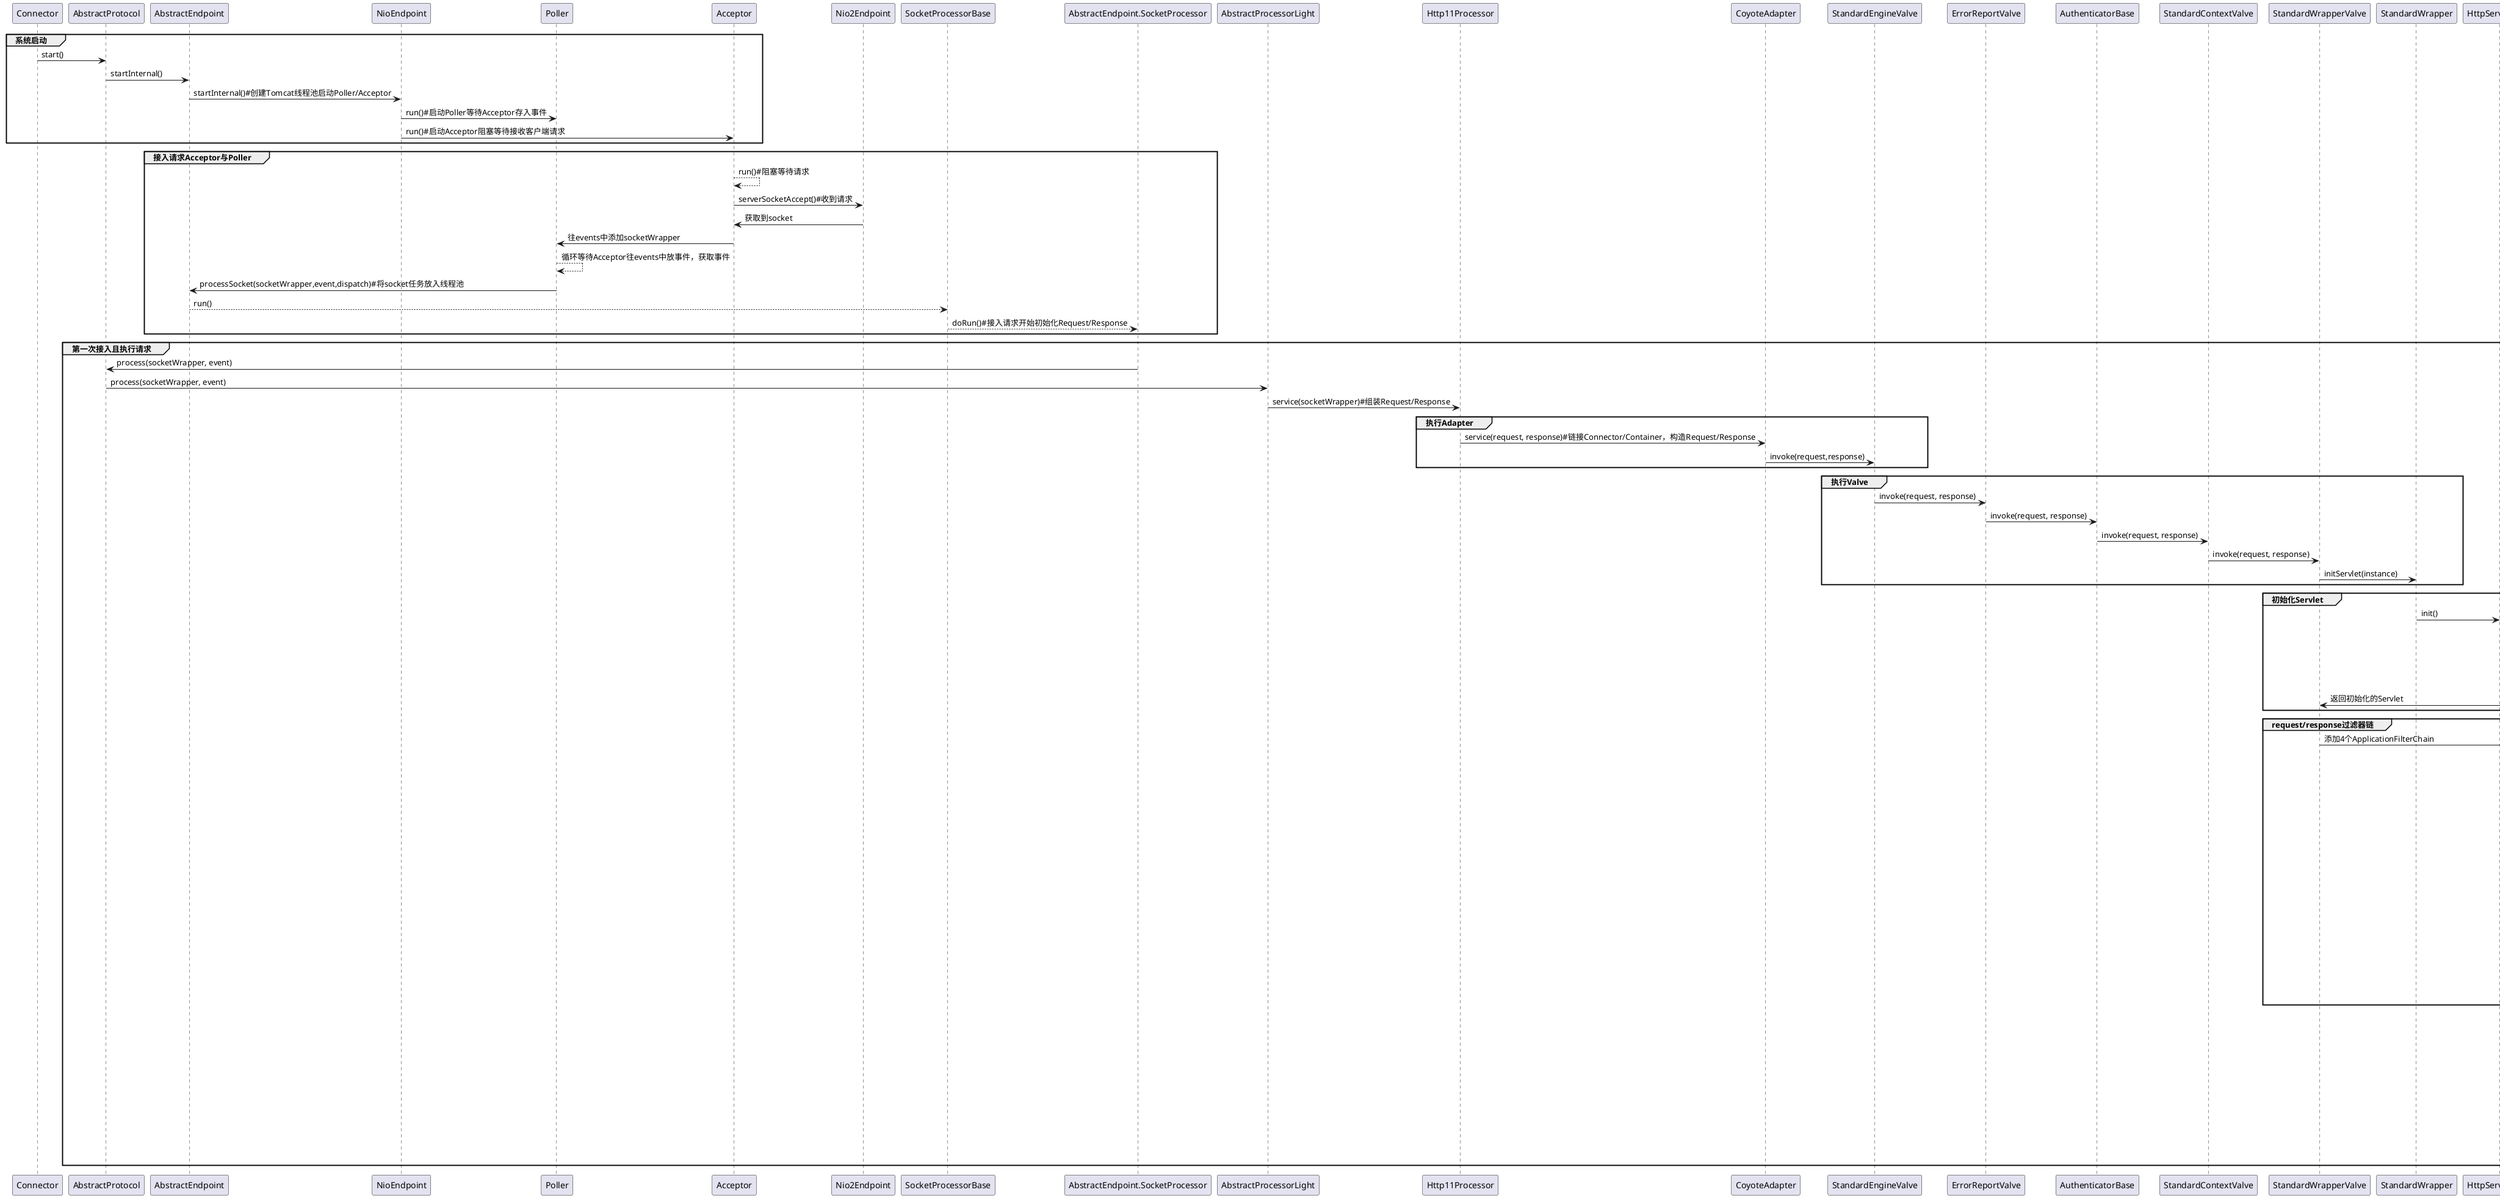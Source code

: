 @startuml
'https://plantuml.com/sequence-diagram

group 系统启动
    Connector->AbstractProtocol:start()
    AbstractProtocol->AbstractEndpoint:startInternal()
    AbstractEndpoint->NioEndpoint:startInternal()#创建Tomcat线程池启动Poller/Acceptor
    NioEndpoint->Poller:run()#启动Poller等待Acceptor存入事件
    NioEndpoint->Acceptor:run()#启动Acceptor阻塞等待接收客户端请求
end
group 接入请求Acceptor与Poller
    Acceptor-->Acceptor : run()#阻塞等待请求
    Acceptor->Nio2Endpoint : serverSocketAccept()#收到请求
    Nio2Endpoint->Acceptor : 获取到socket
    Acceptor->Poller : 往events中添加socketWrapper
    Poller-->Poller : 循环等待Acceptor往events中放事件，获取事件
    Poller->AbstractEndpoint : processSocket(socketWrapper,event,dispatch)#将socket任务放入线程池
    AbstractEndpoint--> SocketProcessorBase: run()
    SocketProcessorBase--> AbstractEndpoint.SocketProcessor: doRun()#接入请求开始初始化Request/Response
end

group 第一次接入且执行请求
    AbstractEndpoint.SocketProcessor->AbstractProtocol:process(socketWrapper, event)
    AbstractProtocol->AbstractProcessorLight:process(socketWrapper, event)
    AbstractProcessorLight->Http11Processor:service(socketWrapper)#组装Request/Response
    group 执行Adapter
    Http11Processor->CoyoteAdapter:service(request, response)#链接Connector/Container，构造Request/Response
    CoyoteAdapter->StandardEngineValve:invoke(request,response)
    end
    group 执行Valve
    StandardEngineValve->ErrorReportValve:invoke(request, response)
    ErrorReportValve->AuthenticatorBase:invoke(request, response)
    AuthenticatorBase->StandardContextValve:invoke(request, response)
    StandardContextValve->StandardWrapperValve:invoke(request, response)
    StandardWrapperValve->StandardWrapper:initServlet(instance)
    end
    group 初始化Servlet
    StandardWrapper->HttpServletBean:init()
    HttpServletBean->FrameworkServlet:initServletBean()
    FrameworkServlet->FrameworkServlet:initWebApplicationContext()
    FrameworkServlet->DispatcherServlet:onRefresh(ApplicationContext)#初始化SpringMVC Bean
    DispatcherServlet->StandardWrapperValve:返回初始化的Servlet
    end
    group request/response过滤器链
    StandardWrapperValve->ApplicationFilterFactory:添加4个ApplicationFilterChain
    ApplicationFilterFactory->ApplicationFilterChain:doFilter(request,response)
    ApplicationFilterChain->OncePerRequestFilter:doFilter(request,response)
    OncePerRequestFilter->CharacterEncodingFilter:doFilterInternal(httpRequest, httpResponse, filterChain)

    CharacterEncodingFilter->ApplicationFilterChain:doFilter(request,response)
    ApplicationFilterChain->OncePerRequestFilter:doFilter(request,response)
    OncePerRequestFilter->FormContentFilter:doFilterInternal(httpRequest, httpResponse, filterChain)

    FormContentFilter->ApplicationFilterChain:doFilter(request,response)
    ApplicationFilterChain->OncePerRequestFilter:doFilter(request,response)
    OncePerRequestFilter->RequestContextFilter:doFilterInternal(httpRequest, httpResponse, filterChain)

    RequestContextFilter->ApplicationFilterChain:doFilter(request,response)
    ApplicationFilterChain->OncePerRequestFilter:doFilter(request,response)
    OncePerRequestFilter->WsFilter:doFilterInternal(httpRequest, httpResponse, filterChain)

    WsFilter->ApplicationFilterChain:doFilter(request,response)
    note left :执行完过滤器开始分发请求
    end
    group 分发执行请求
    ApplicationFilterChain->FrameworkServlet:servlet.service(request, response)
    FrameworkServlet->HttpServlet:servlet.service(request, response)
    HttpServlet->FrameworkServlet:doGet()
    FrameworkServlet->DispatcherServlet:doService()
    DispatcherServlet->AbstractHandlerMethodAdapter:handle(processedRequest, response, mappedHandler.getHandler())
    AbstractHandlerMethodAdapter->ServletInvocableHandlerMethod:invokeAndHandle(webRequest, mavContainer)
    ServletInvocableHandlerMethod->InvocableHandlerMethod:doInvoke(Object... args)#反射执行请求
    end
end
@enduml